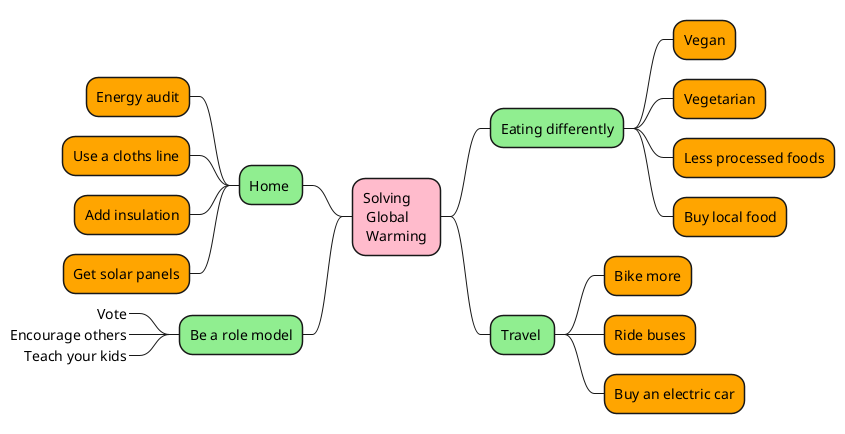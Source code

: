 @startmindmap Samples

<style>
    mindmapDiagram {
        .green {
            BackgroundColor lightgreen
        }
        .rose {
            BackgroundColor #FFBBCC
        }
    }
</style>

* Solving \n Global \n Warming <<rose>>

    right side
    
    **[#lightgreen] Eating differently
        ***[#Orange] Vegan
        ***[#Orange] Vegetarian
        ***[#Orange] Less processed foods
        ***[#Orange] Buy local food

    ** Travel <<green>>
        ***[#Orange] Bike more
        ***[#Orange] Ride buses
        ***[#Orange] Buy an electric car

    left side

    ** Home <<green>>
        ***[#Orange] Energy audit
        ***[#Orange] Use a cloths line
        ***[#Orange] Add insulation
        ***[#Orange] Get solar panels

    **[#lightgreen] Be a role model
        ***_ Vote
        ***_ Encourage others
        ***_ Teach your kids

@endmindmap